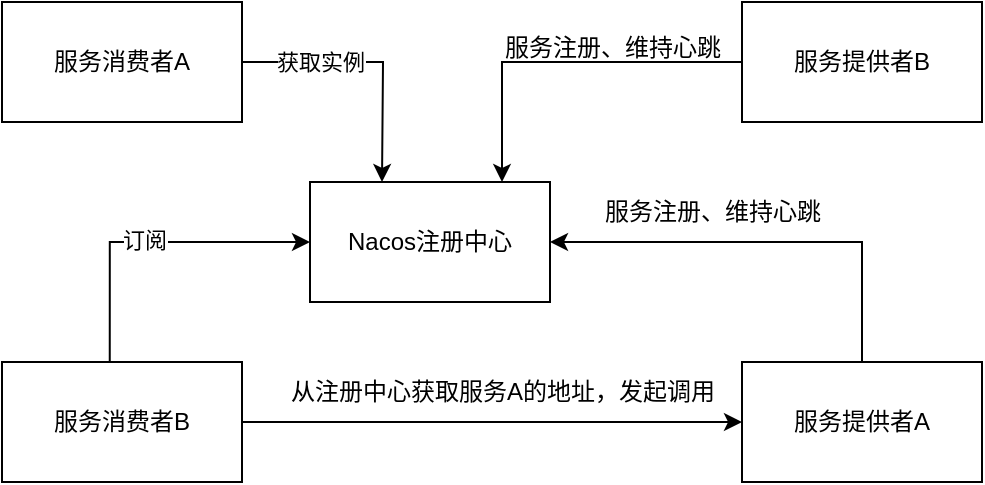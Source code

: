 <mxfile version="27.0.6">
  <diagram name="第 1 页" id="Fd9RDD6e_UExxNZo-_zk">
    <mxGraphModel dx="595" dy="301" grid="1" gridSize="10" guides="1" tooltips="1" connect="1" arrows="1" fold="1" page="1" pageScale="1" pageWidth="827" pageHeight="1169" math="0" shadow="0">
      <root>
        <mxCell id="0" />
        <mxCell id="1" parent="0" />
        <mxCell id="G-LFRhL24GBSa-7Ttdbv-1" value="Nacos注册中心" style="rounded=0;whiteSpace=wrap;html=1;" vertex="1" parent="1">
          <mxGeometry x="354" y="250" width="120" height="60" as="geometry" />
        </mxCell>
        <mxCell id="G-LFRhL24GBSa-7Ttdbv-12" style="edgeStyle=orthogonalEdgeStyle;rounded=0;orthogonalLoop=1;jettySize=auto;html=1;entryX=1;entryY=0.5;entryDx=0;entryDy=0;" edge="1" parent="1" source="G-LFRhL24GBSa-7Ttdbv-2" target="G-LFRhL24GBSa-7Ttdbv-1">
          <mxGeometry relative="1" as="geometry">
            <Array as="points">
              <mxPoint x="630" y="280" />
            </Array>
          </mxGeometry>
        </mxCell>
        <mxCell id="G-LFRhL24GBSa-7Ttdbv-2" value="服务提供者A" style="rounded=0;whiteSpace=wrap;html=1;" vertex="1" parent="1">
          <mxGeometry x="570" y="340" width="120" height="60" as="geometry" />
        </mxCell>
        <mxCell id="G-LFRhL24GBSa-7Ttdbv-3" value="服务提供者B" style="rounded=0;whiteSpace=wrap;html=1;" vertex="1" parent="1">
          <mxGeometry x="570" y="160" width="120" height="60" as="geometry" />
        </mxCell>
        <mxCell id="G-LFRhL24GBSa-7Ttdbv-10" style="edgeStyle=orthogonalEdgeStyle;rounded=0;orthogonalLoop=1;jettySize=auto;html=1;entryX=0;entryY=0.5;entryDx=0;entryDy=0;exitX=0.449;exitY=0;exitDx=0;exitDy=0;exitPerimeter=0;" edge="1" parent="1" source="G-LFRhL24GBSa-7Ttdbv-4" target="G-LFRhL24GBSa-7Ttdbv-1">
          <mxGeometry relative="1" as="geometry">
            <mxPoint x="260" y="280" as="targetPoint" />
          </mxGeometry>
        </mxCell>
        <mxCell id="G-LFRhL24GBSa-7Ttdbv-11" value="订阅" style="edgeLabel;html=1;align=center;verticalAlign=middle;resizable=0;points=[];" vertex="1" connectable="0" parent="G-LFRhL24GBSa-7Ttdbv-10">
          <mxGeometry x="-0.036" y="1" relative="1" as="geometry">
            <mxPoint as="offset" />
          </mxGeometry>
        </mxCell>
        <mxCell id="G-LFRhL24GBSa-7Ttdbv-14" style="edgeStyle=orthogonalEdgeStyle;rounded=0;orthogonalLoop=1;jettySize=auto;html=1;" edge="1" parent="1" source="G-LFRhL24GBSa-7Ttdbv-4" target="G-LFRhL24GBSa-7Ttdbv-2">
          <mxGeometry relative="1" as="geometry" />
        </mxCell>
        <mxCell id="G-LFRhL24GBSa-7Ttdbv-4" value="服务消费者B" style="rounded=0;whiteSpace=wrap;html=1;" vertex="1" parent="1">
          <mxGeometry x="200" y="340" width="120" height="60" as="geometry" />
        </mxCell>
        <mxCell id="G-LFRhL24GBSa-7Ttdbv-5" value="服务消费者A" style="rounded=0;whiteSpace=wrap;html=1;" vertex="1" parent="1">
          <mxGeometry x="200" y="160" width="120" height="60" as="geometry" />
        </mxCell>
        <mxCell id="G-LFRhL24GBSa-7Ttdbv-6" style="edgeStyle=orthogonalEdgeStyle;rounded=0;orthogonalLoop=1;jettySize=auto;html=1;" edge="1" parent="1" source="G-LFRhL24GBSa-7Ttdbv-5">
          <mxGeometry relative="1" as="geometry">
            <mxPoint x="390" y="250" as="targetPoint" />
          </mxGeometry>
        </mxCell>
        <mxCell id="G-LFRhL24GBSa-7Ttdbv-7" value="获取实例" style="edgeLabel;html=1;align=center;verticalAlign=middle;resizable=0;points=[];" vertex="1" connectable="0" parent="G-LFRhL24GBSa-7Ttdbv-6">
          <mxGeometry x="-0.736" y="-1" relative="1" as="geometry">
            <mxPoint x="22" y="-1" as="offset" />
          </mxGeometry>
        </mxCell>
        <mxCell id="G-LFRhL24GBSa-7Ttdbv-8" style="edgeStyle=orthogonalEdgeStyle;rounded=0;orthogonalLoop=1;jettySize=auto;html=1;entryX=0.8;entryY=0;entryDx=0;entryDy=0;entryPerimeter=0;" edge="1" parent="1" source="G-LFRhL24GBSa-7Ttdbv-3" target="G-LFRhL24GBSa-7Ttdbv-1">
          <mxGeometry relative="1" as="geometry" />
        </mxCell>
        <mxCell id="G-LFRhL24GBSa-7Ttdbv-9" value="服务注册、维持心跳" style="text;html=1;align=center;verticalAlign=middle;resizable=0;points=[];autosize=1;strokeColor=none;fillColor=none;" vertex="1" parent="1">
          <mxGeometry x="440" y="168" width="130" height="30" as="geometry" />
        </mxCell>
        <mxCell id="G-LFRhL24GBSa-7Ttdbv-13" value="服务注册、维持心跳" style="text;html=1;align=center;verticalAlign=middle;resizable=0;points=[];autosize=1;strokeColor=none;fillColor=none;" vertex="1" parent="1">
          <mxGeometry x="490" y="250" width="130" height="30" as="geometry" />
        </mxCell>
        <mxCell id="G-LFRhL24GBSa-7Ttdbv-15" value="从注册中心获取服务A的地址，发起调用" style="text;html=1;align=center;verticalAlign=middle;resizable=0;points=[];autosize=1;strokeColor=none;fillColor=none;" vertex="1" parent="1">
          <mxGeometry x="330" y="340" width="240" height="30" as="geometry" />
        </mxCell>
      </root>
    </mxGraphModel>
  </diagram>
</mxfile>
